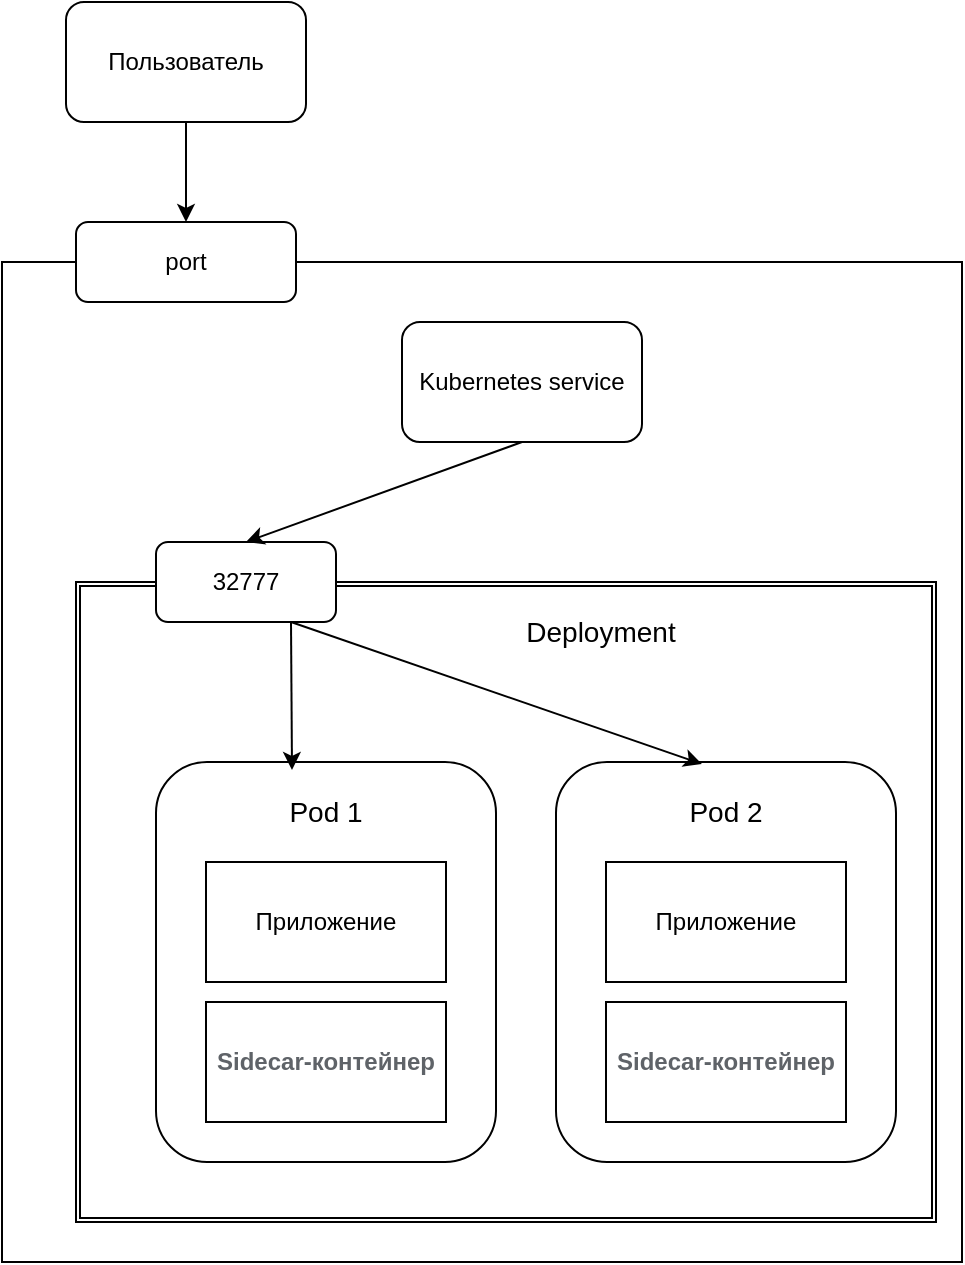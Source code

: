 <mxfile version="24.8.3">
  <diagram name="Страница — 1" id="0RWe2QycB9tT0nJaaGQ6">
    <mxGraphModel dx="2033" dy="1162" grid="1" gridSize="10" guides="1" tooltips="1" connect="1" arrows="1" fold="1" page="1" pageScale="1" pageWidth="827" pageHeight="1169" math="0" shadow="0">
      <root>
        <mxCell id="0" />
        <mxCell id="1" parent="0" />
        <mxCell id="MLH-SA_f54EeBNrNCwSC-29" value="" style="rounded=0;whiteSpace=wrap;html=1;" vertex="1" parent="1">
          <mxGeometry x="90" y="340" width="480" height="500" as="geometry" />
        </mxCell>
        <mxCell id="MLH-SA_f54EeBNrNCwSC-1" value="" style="shape=ext;double=1;rounded=0;whiteSpace=wrap;html=1;" vertex="1" parent="1">
          <mxGeometry x="127" y="500" width="430" height="320" as="geometry" />
        </mxCell>
        <mxCell id="MLH-SA_f54EeBNrNCwSC-8" value="" style="rounded=1;whiteSpace=wrap;html=1;" vertex="1" parent="1">
          <mxGeometry x="167" y="590" width="170" height="200" as="geometry" />
        </mxCell>
        <mxCell id="MLH-SA_f54EeBNrNCwSC-2" value="&lt;font size=&quot;1&quot; face=&quot;Helvetica&quot; color=&quot;#5f6368&quot;&gt;&lt;span style=&quot;background-color: rgb(255, 255, 255);&quot;&gt;&lt;b style=&quot;font-size: 12px;&quot;&gt;Sidecar-контейнер&lt;/b&gt;&lt;/span&gt;&lt;/font&gt;" style="rounded=0;whiteSpace=wrap;html=1;" vertex="1" parent="1">
          <mxGeometry x="192" y="710" width="120" height="60" as="geometry" />
        </mxCell>
        <mxCell id="MLH-SA_f54EeBNrNCwSC-3" value="Пользователь" style="rounded=1;whiteSpace=wrap;html=1;" vertex="1" parent="1">
          <mxGeometry x="122" y="210" width="120" height="60" as="geometry" />
        </mxCell>
        <mxCell id="MLH-SA_f54EeBNrNCwSC-4" value="Kubernetes service" style="rounded=1;whiteSpace=wrap;html=1;" vertex="1" parent="1">
          <mxGeometry x="290" y="370" width="120" height="60" as="geometry" />
        </mxCell>
        <mxCell id="MLH-SA_f54EeBNrNCwSC-7" value="&lt;span style=&quot;font-size: 14px;&quot;&gt;Deployment&lt;/span&gt;" style="text;html=1;align=center;verticalAlign=middle;whiteSpace=wrap;rounded=0;" vertex="1" parent="1">
          <mxGeometry x="337" y="510" width="105" height="30" as="geometry" />
        </mxCell>
        <mxCell id="MLH-SA_f54EeBNrNCwSC-9" value="" style="rounded=1;whiteSpace=wrap;html=1;" vertex="1" parent="1">
          <mxGeometry x="367" y="590" width="170" height="200" as="geometry" />
        </mxCell>
        <mxCell id="MLH-SA_f54EeBNrNCwSC-5" value="&lt;b style=&quot;color: rgb(95, 99, 104);&quot;&gt;Sidecar-контейнер&lt;/b&gt;" style="rounded=0;whiteSpace=wrap;html=1;" vertex="1" parent="1">
          <mxGeometry x="392" y="710" width="120" height="60" as="geometry" />
        </mxCell>
        <mxCell id="MLH-SA_f54EeBNrNCwSC-10" value="Приложение" style="rounded=0;whiteSpace=wrap;html=1;" vertex="1" parent="1">
          <mxGeometry x="392" y="640" width="120" height="60" as="geometry" />
        </mxCell>
        <mxCell id="MLH-SA_f54EeBNrNCwSC-11" value="Приложение" style="rounded=0;whiteSpace=wrap;html=1;" vertex="1" parent="1">
          <mxGeometry x="192" y="640" width="120" height="60" as="geometry" />
        </mxCell>
        <mxCell id="MLH-SA_f54EeBNrNCwSC-14" value="&lt;span style=&quot;font-size: 14px;&quot;&gt;Pod 1&lt;/span&gt;" style="text;html=1;align=center;verticalAlign=middle;whiteSpace=wrap;rounded=0;" vertex="1" parent="1">
          <mxGeometry x="222" y="600" width="60" height="30" as="geometry" />
        </mxCell>
        <mxCell id="MLH-SA_f54EeBNrNCwSC-15" value="&lt;span style=&quot;font-size: 14px;&quot;&gt;Pod 2&lt;/span&gt;" style="text;html=1;align=center;verticalAlign=middle;whiteSpace=wrap;rounded=0;" vertex="1" parent="1">
          <mxGeometry x="422" y="600" width="60" height="30" as="geometry" />
        </mxCell>
        <mxCell id="MLH-SA_f54EeBNrNCwSC-24" value="32777" style="rounded=1;whiteSpace=wrap;html=1;" vertex="1" parent="1">
          <mxGeometry x="167" y="480" width="90" height="40" as="geometry" />
        </mxCell>
        <mxCell id="MLH-SA_f54EeBNrNCwSC-25" value="" style="endArrow=classic;html=1;rounded=0;entryX=0.4;entryY=0.02;entryDx=0;entryDy=0;entryPerimeter=0;exitX=0.75;exitY=1;exitDx=0;exitDy=0;" edge="1" parent="1" source="MLH-SA_f54EeBNrNCwSC-24" target="MLH-SA_f54EeBNrNCwSC-8">
          <mxGeometry width="50" height="50" relative="1" as="geometry">
            <mxPoint x="137" y="410" as="sourcePoint" />
            <mxPoint x="187" y="360" as="targetPoint" />
          </mxGeometry>
        </mxCell>
        <mxCell id="MLH-SA_f54EeBNrNCwSC-26" value="" style="endArrow=classic;html=1;rounded=0;entryX=0.429;entryY=0.005;entryDx=0;entryDy=0;entryPerimeter=0;exitX=0.75;exitY=1;exitDx=0;exitDy=0;" edge="1" parent="1" source="MLH-SA_f54EeBNrNCwSC-24" target="MLH-SA_f54EeBNrNCwSC-9">
          <mxGeometry width="50" height="50" relative="1" as="geometry">
            <mxPoint x="137" y="420" as="sourcePoint" />
            <mxPoint x="187" y="370" as="targetPoint" />
          </mxGeometry>
        </mxCell>
        <mxCell id="MLH-SA_f54EeBNrNCwSC-30" value="" style="endArrow=classic;html=1;rounded=0;exitX=0.5;exitY=1;exitDx=0;exitDy=0;entryX=0.5;entryY=0;entryDx=0;entryDy=0;" edge="1" parent="1" source="MLH-SA_f54EeBNrNCwSC-4" target="MLH-SA_f54EeBNrNCwSC-24">
          <mxGeometry width="50" height="50" relative="1" as="geometry">
            <mxPoint x="900" y="670" as="sourcePoint" />
            <mxPoint x="950" y="620" as="targetPoint" />
          </mxGeometry>
        </mxCell>
        <mxCell id="MLH-SA_f54EeBNrNCwSC-31" value="port" style="rounded=1;whiteSpace=wrap;html=1;" vertex="1" parent="1">
          <mxGeometry x="127" y="320" width="110" height="40" as="geometry" />
        </mxCell>
        <mxCell id="MLH-SA_f54EeBNrNCwSC-32" value="" style="endArrow=classic;html=1;rounded=0;exitX=0.5;exitY=1;exitDx=0;exitDy=0;entryX=0.5;entryY=0;entryDx=0;entryDy=0;" edge="1" parent="1" source="MLH-SA_f54EeBNrNCwSC-3" target="MLH-SA_f54EeBNrNCwSC-31">
          <mxGeometry width="50" height="50" relative="1" as="geometry">
            <mxPoint x="840" y="350" as="sourcePoint" />
            <mxPoint x="890" y="300" as="targetPoint" />
          </mxGeometry>
        </mxCell>
      </root>
    </mxGraphModel>
  </diagram>
</mxfile>
